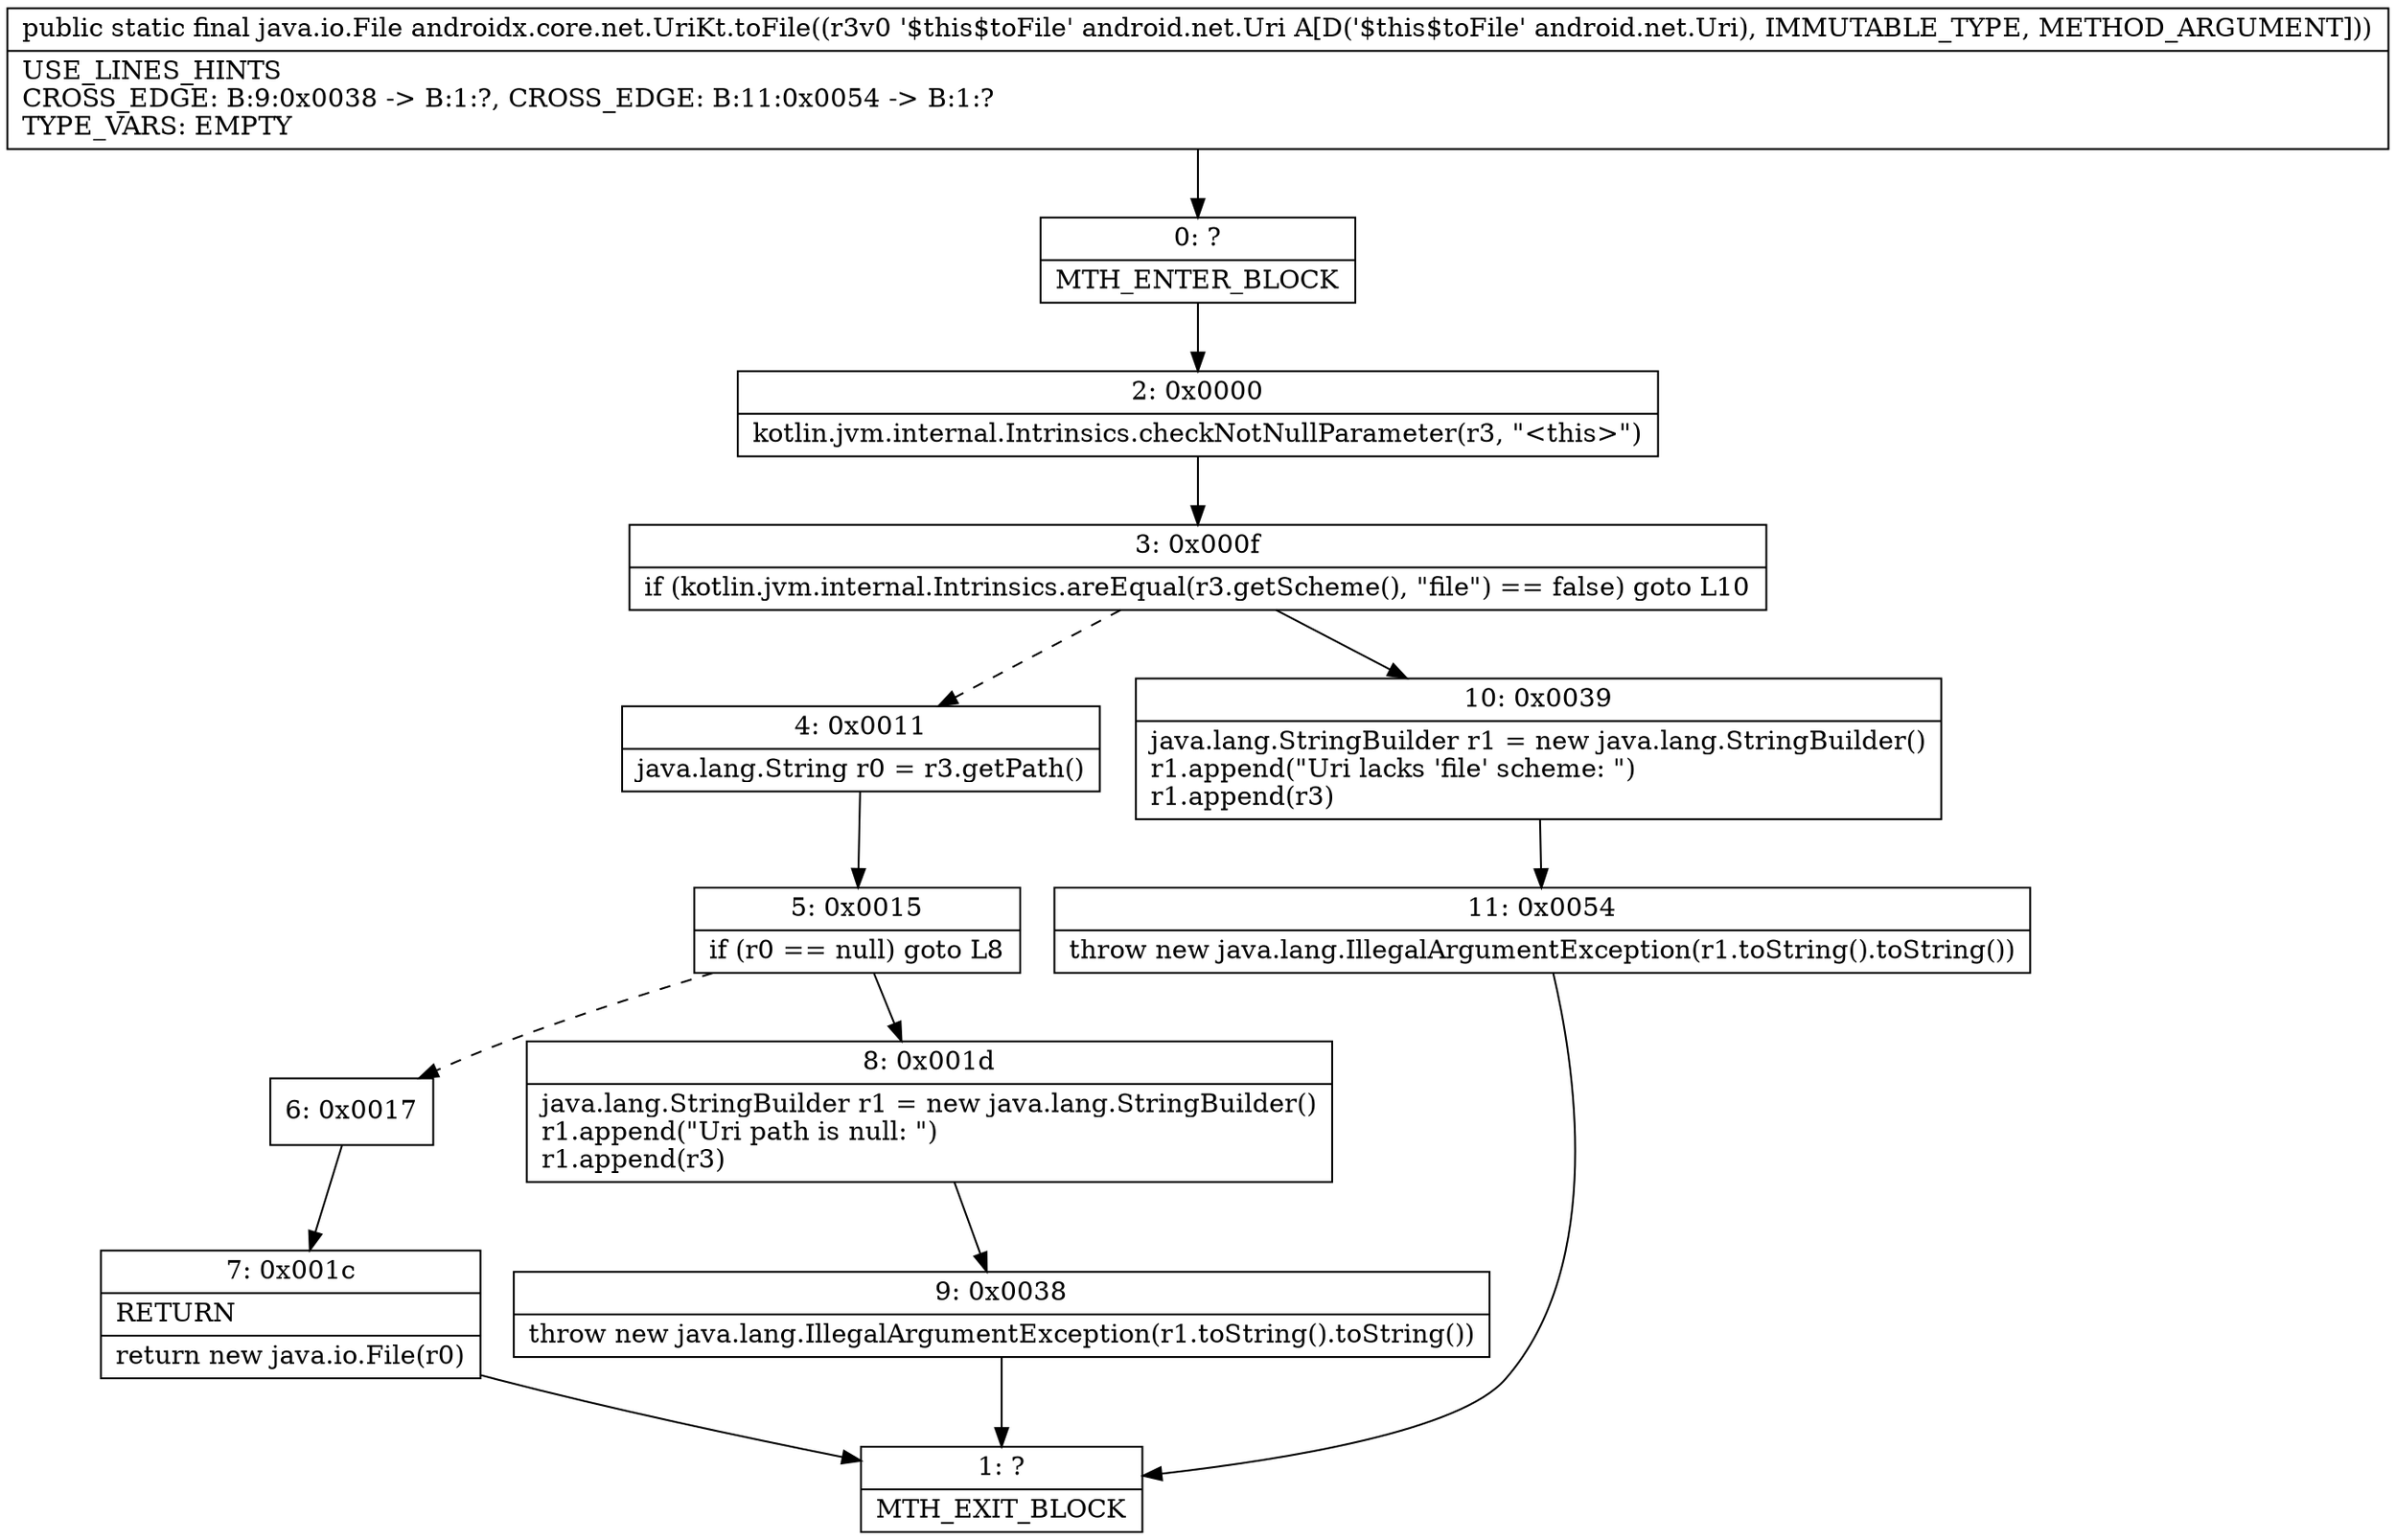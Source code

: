 digraph "CFG forandroidx.core.net.UriKt.toFile(Landroid\/net\/Uri;)Ljava\/io\/File;" {
Node_0 [shape=record,label="{0\:\ ?|MTH_ENTER_BLOCK\l}"];
Node_2 [shape=record,label="{2\:\ 0x0000|kotlin.jvm.internal.Intrinsics.checkNotNullParameter(r3, \"\<this\>\")\l}"];
Node_3 [shape=record,label="{3\:\ 0x000f|if (kotlin.jvm.internal.Intrinsics.areEqual(r3.getScheme(), \"file\") == false) goto L10\l}"];
Node_4 [shape=record,label="{4\:\ 0x0011|java.lang.String r0 = r3.getPath()\l}"];
Node_5 [shape=record,label="{5\:\ 0x0015|if (r0 == null) goto L8\l}"];
Node_6 [shape=record,label="{6\:\ 0x0017}"];
Node_7 [shape=record,label="{7\:\ 0x001c|RETURN\l|return new java.io.File(r0)\l}"];
Node_1 [shape=record,label="{1\:\ ?|MTH_EXIT_BLOCK\l}"];
Node_8 [shape=record,label="{8\:\ 0x001d|java.lang.StringBuilder r1 = new java.lang.StringBuilder()\lr1.append(\"Uri path is null: \")\lr1.append(r3)\l}"];
Node_9 [shape=record,label="{9\:\ 0x0038|throw new java.lang.IllegalArgumentException(r1.toString().toString())\l}"];
Node_10 [shape=record,label="{10\:\ 0x0039|java.lang.StringBuilder r1 = new java.lang.StringBuilder()\lr1.append(\"Uri lacks 'file' scheme: \")\lr1.append(r3)\l}"];
Node_11 [shape=record,label="{11\:\ 0x0054|throw new java.lang.IllegalArgumentException(r1.toString().toString())\l}"];
MethodNode[shape=record,label="{public static final java.io.File androidx.core.net.UriKt.toFile((r3v0 '$this$toFile' android.net.Uri A[D('$this$toFile' android.net.Uri), IMMUTABLE_TYPE, METHOD_ARGUMENT]))  | USE_LINES_HINTS\lCROSS_EDGE: B:9:0x0038 \-\> B:1:?, CROSS_EDGE: B:11:0x0054 \-\> B:1:?\lTYPE_VARS: EMPTY\l}"];
MethodNode -> Node_0;Node_0 -> Node_2;
Node_2 -> Node_3;
Node_3 -> Node_4[style=dashed];
Node_3 -> Node_10;
Node_4 -> Node_5;
Node_5 -> Node_6[style=dashed];
Node_5 -> Node_8;
Node_6 -> Node_7;
Node_7 -> Node_1;
Node_8 -> Node_9;
Node_9 -> Node_1;
Node_10 -> Node_11;
Node_11 -> Node_1;
}

